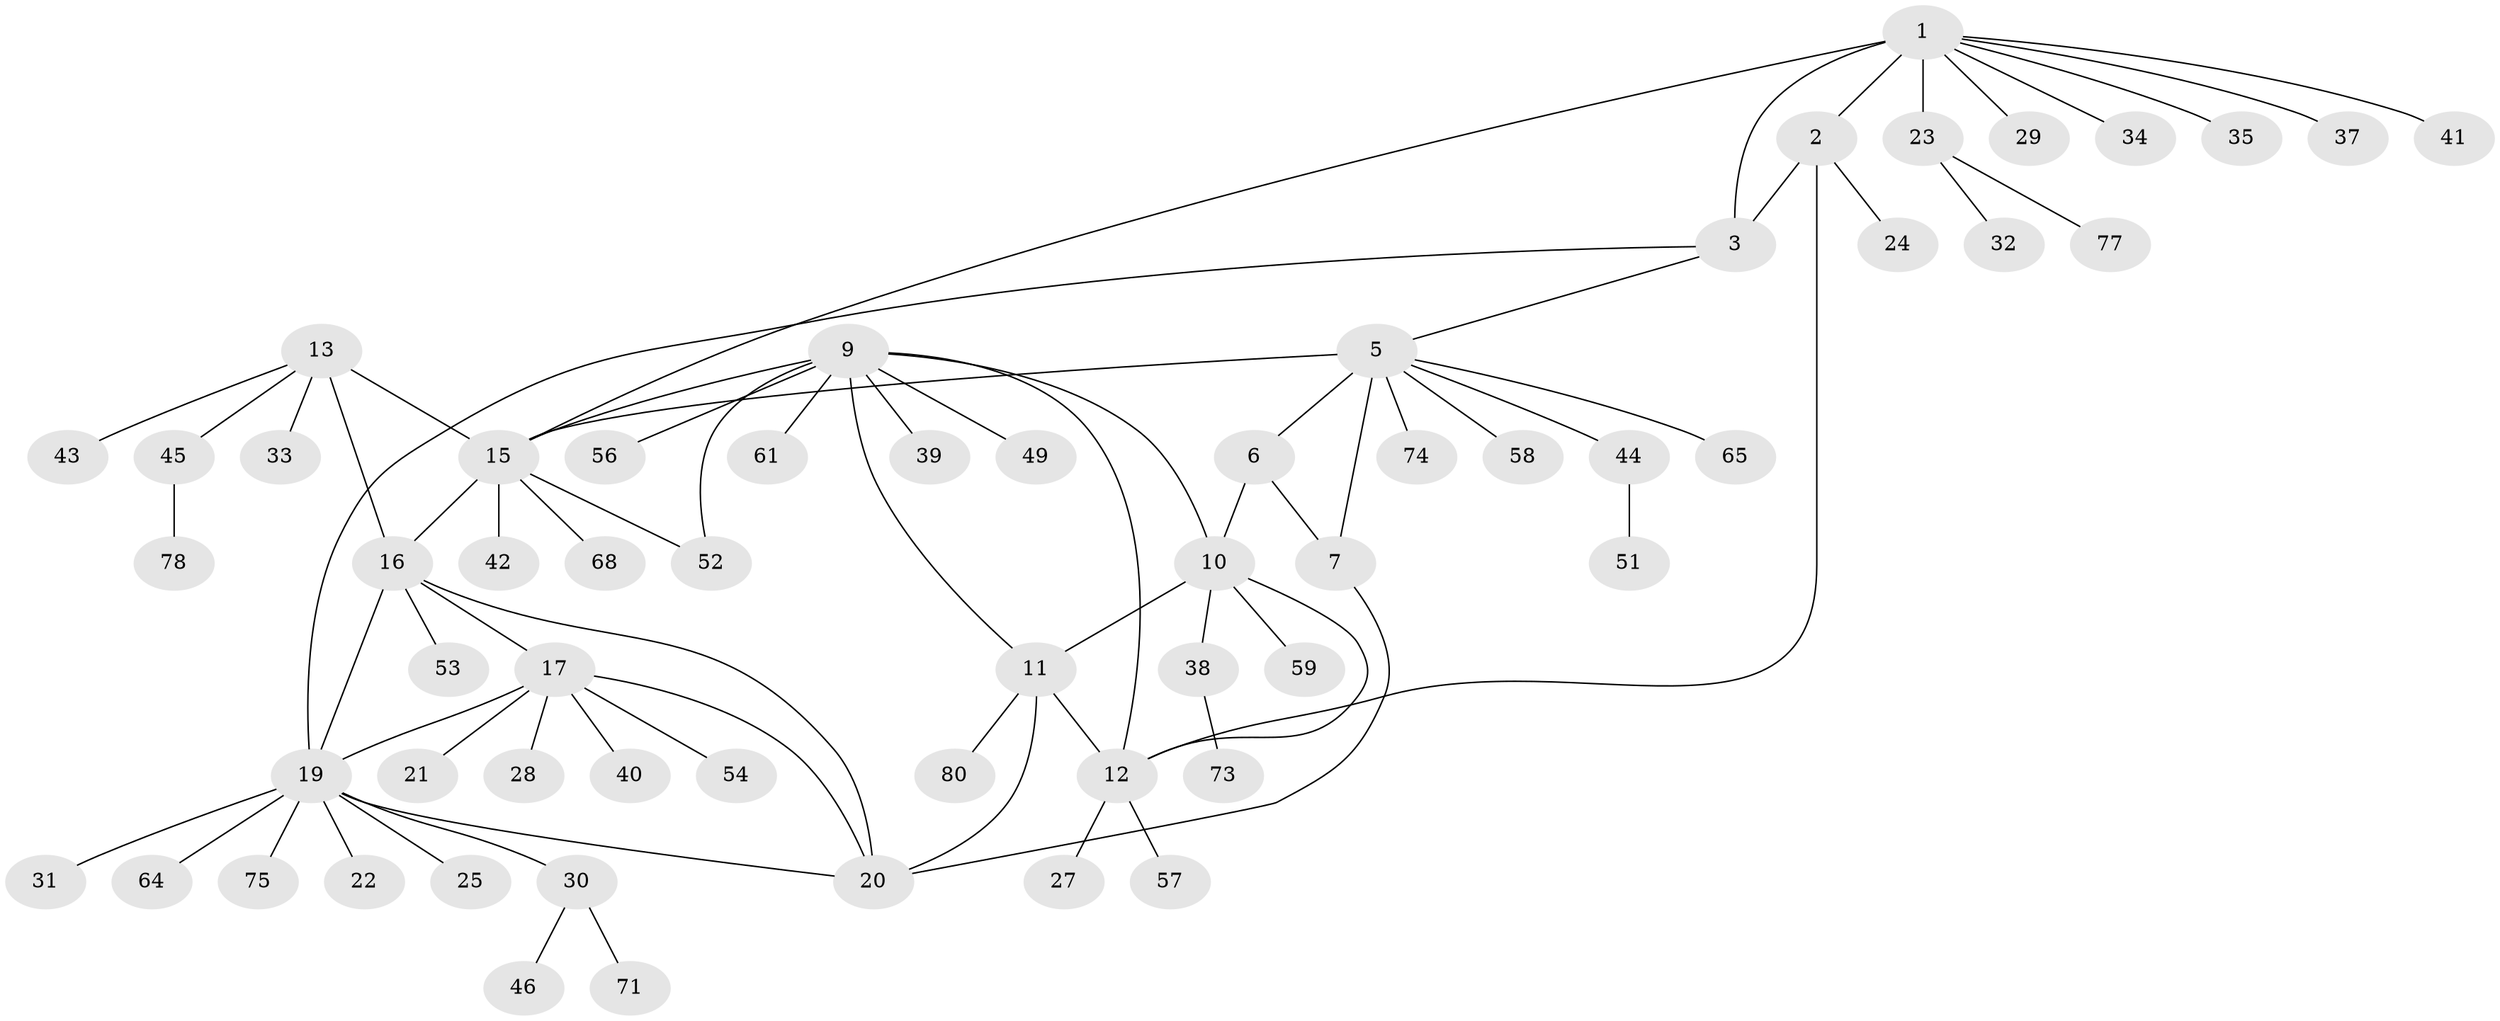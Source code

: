 // original degree distribution, {8: 0.0125, 6: 0.025, 5: 0.1, 7: 0.05, 10: 0.025, 4: 0.0375, 11: 0.0125, 2: 0.075, 1: 0.625, 3: 0.0375}
// Generated by graph-tools (version 1.1) at 2025/42/03/06/25 10:42:14]
// undirected, 60 vertices, 75 edges
graph export_dot {
graph [start="1"]
  node [color=gray90,style=filled];
  1 [super="+4"];
  2 [super="+69"];
  3;
  5 [super="+8"];
  6 [super="+70"];
  7 [super="+79"];
  9 [super="+66"];
  10 [super="+55"];
  11 [super="+48"];
  12 [super="+72"];
  13 [super="+14"];
  15 [super="+67"];
  16 [super="+18"];
  17 [super="+26"];
  19 [super="+62"];
  20 [super="+63"];
  21 [super="+60"];
  22;
  23 [super="+36"];
  24;
  25;
  27;
  28;
  29;
  30 [super="+50"];
  31;
  32;
  33;
  34;
  35;
  37;
  38 [super="+76"];
  39;
  40;
  41;
  42;
  43;
  44 [super="+47"];
  45;
  46;
  49;
  51;
  52;
  53;
  54;
  56;
  57;
  58;
  59;
  61;
  64;
  65;
  68;
  71;
  73;
  74;
  75;
  77;
  78;
  80;
  1 -- 2 [weight=2];
  1 -- 3 [weight=2];
  1 -- 15;
  1 -- 23;
  1 -- 29;
  1 -- 34;
  1 -- 41;
  1 -- 35;
  1 -- 37;
  2 -- 3;
  2 -- 12;
  2 -- 24;
  3 -- 5;
  3 -- 19;
  5 -- 6 [weight=2];
  5 -- 7 [weight=2];
  5 -- 44;
  5 -- 65;
  5 -- 74;
  5 -- 58;
  5 -- 15;
  6 -- 7;
  6 -- 10;
  7 -- 20;
  9 -- 10;
  9 -- 11;
  9 -- 12;
  9 -- 15;
  9 -- 39;
  9 -- 49;
  9 -- 52;
  9 -- 56;
  9 -- 61;
  10 -- 11;
  10 -- 12;
  10 -- 38;
  10 -- 59;
  11 -- 12;
  11 -- 20;
  11 -- 80;
  12 -- 27;
  12 -- 57;
  13 -- 15 [weight=2];
  13 -- 16 [weight=2];
  13 -- 33;
  13 -- 45;
  13 -- 43;
  15 -- 16;
  15 -- 42;
  15 -- 52;
  15 -- 68;
  16 -- 17;
  16 -- 19;
  16 -- 20;
  16 -- 53;
  17 -- 19;
  17 -- 20;
  17 -- 21;
  17 -- 28;
  17 -- 54;
  17 -- 40;
  19 -- 20;
  19 -- 22;
  19 -- 25;
  19 -- 30;
  19 -- 31;
  19 -- 64;
  19 -- 75;
  23 -- 32;
  23 -- 77;
  30 -- 46;
  30 -- 71;
  38 -- 73;
  44 -- 51;
  45 -- 78;
}
